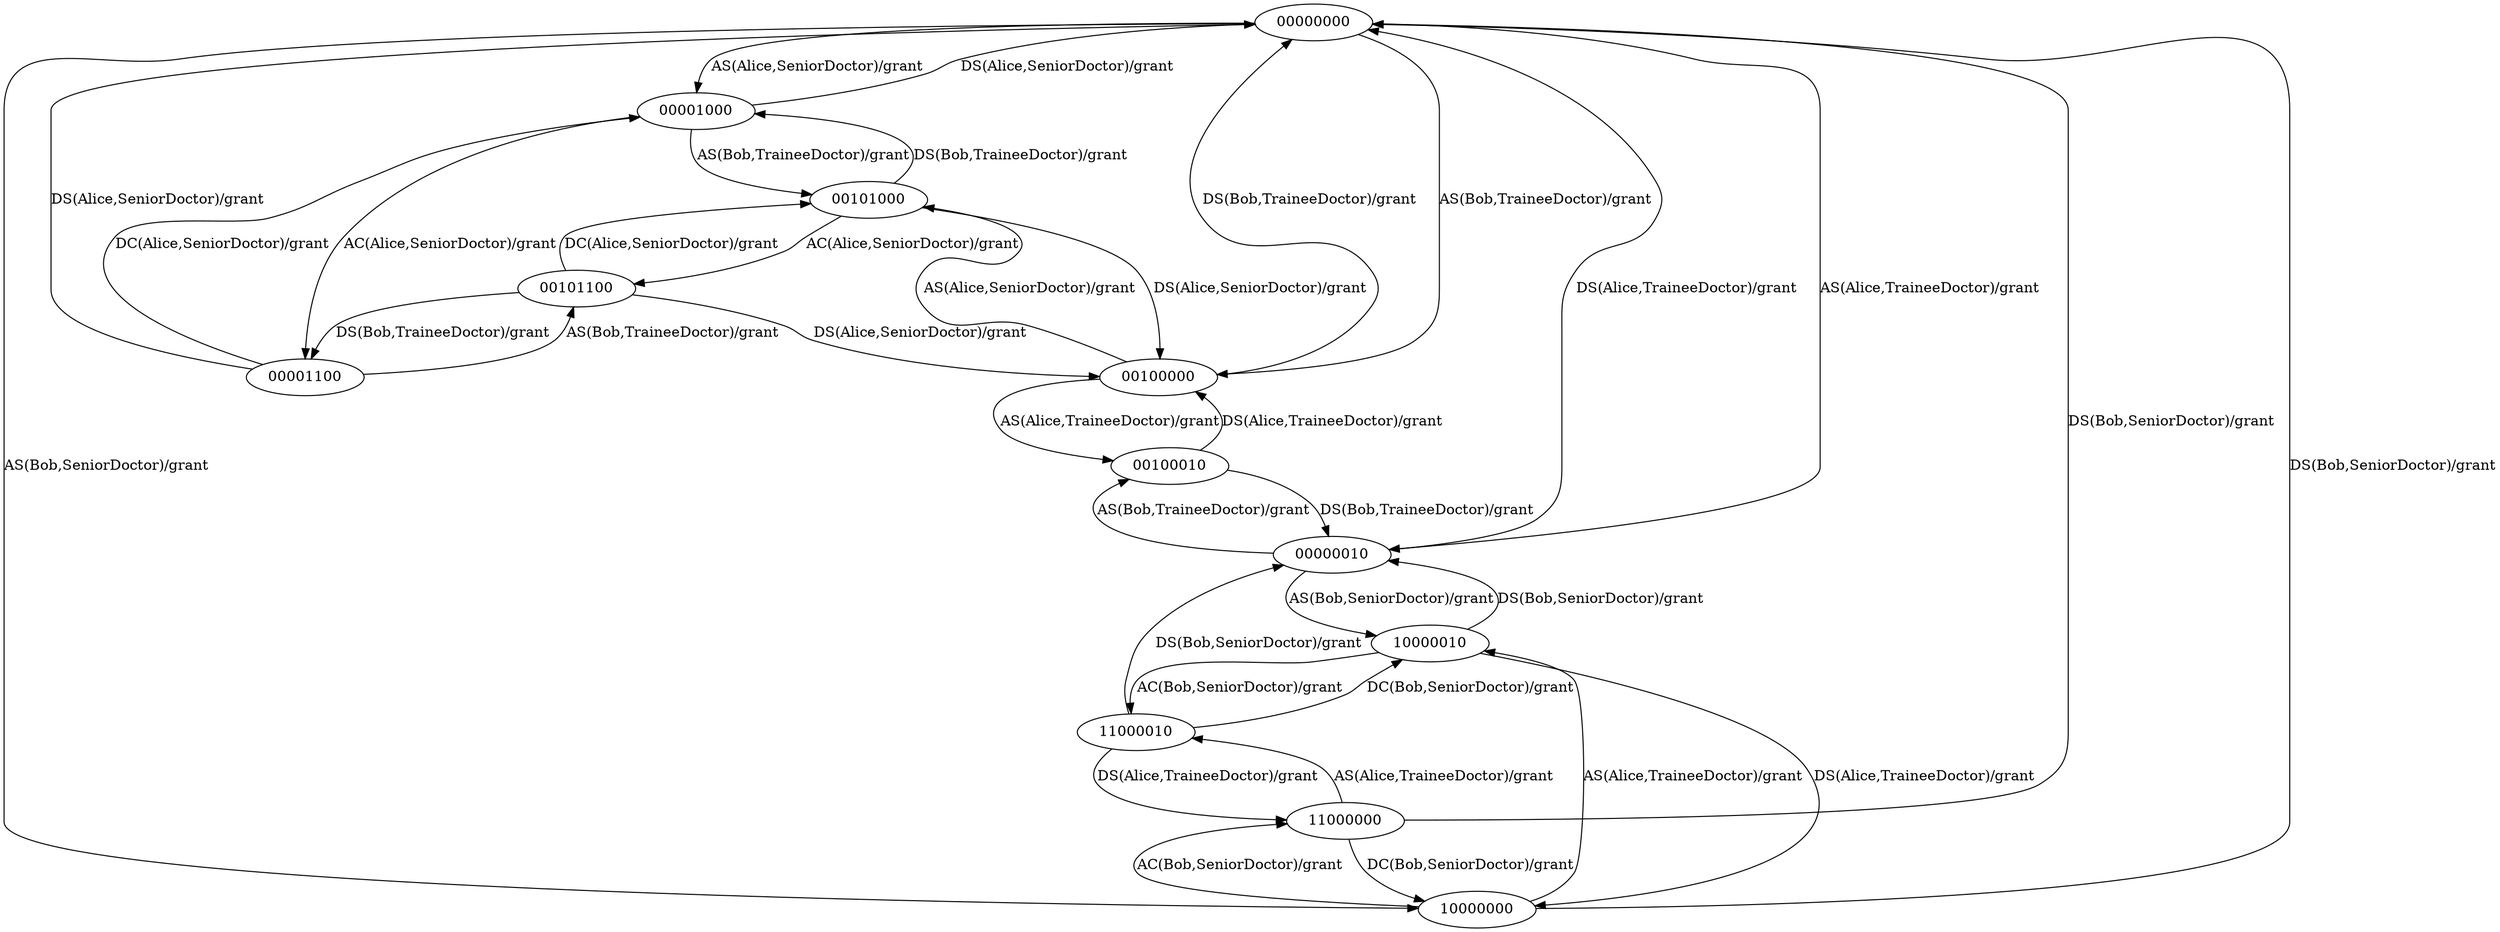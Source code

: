 digraph rbac2Fsm {
  00000000 -> 00001000 [ label ="AS(Alice,SeniorDoctor)/grant"];
  00000000 -> 00000010 [ label ="AS(Alice,TraineeDoctor)/grant"];
  00000000 -> 10000000 [ label ="AS(Bob,SeniorDoctor)/grant"];
  00000000 -> 00100000 [ label ="AS(Bob,TraineeDoctor)/grant"];
  00000010 -> 10000010 [ label ="AS(Bob,SeniorDoctor)/grant"];
  00000010 -> 00100010 [ label ="AS(Bob,TraineeDoctor)/grant"];
  00000010 -> 00000000 [ label ="DS(Alice,TraineeDoctor)/grant"];
  00001000 -> 00001100 [ label ="AC(Alice,SeniorDoctor)/grant"];
  00001000 -> 00101000 [ label ="AS(Bob,TraineeDoctor)/grant"];
  00001000 -> 00000000 [ label ="DS(Alice,SeniorDoctor)/grant"];
  00001100 -> 00101100 [ label ="AS(Bob,TraineeDoctor)/grant"];
  00001100 -> 00001000 [ label ="DC(Alice,SeniorDoctor)/grant"];
  00001100 -> 00000000 [ label ="DS(Alice,SeniorDoctor)/grant"];
  00100000 -> 00101000 [ label ="AS(Alice,SeniorDoctor)/grant"];
  00100000 -> 00100010 [ label ="AS(Alice,TraineeDoctor)/grant"];
  00100000 -> 00000000 [ label ="DS(Bob,TraineeDoctor)/grant"];
  00100010 -> 00100000 [ label ="DS(Alice,TraineeDoctor)/grant"];
  00100010 -> 00000010 [ label ="DS(Bob,TraineeDoctor)/grant"];
  00101000 -> 00101100 [ label ="AC(Alice,SeniorDoctor)/grant"];
  00101000 -> 00100000 [ label ="DS(Alice,SeniorDoctor)/grant"];
  00101000 -> 00001000 [ label ="DS(Bob,TraineeDoctor)/grant"];
  00101100 -> 00101000 [ label ="DC(Alice,SeniorDoctor)/grant"];
  00101100 -> 00100000 [ label ="DS(Alice,SeniorDoctor)/grant"];
  00101100 -> 00001100 [ label ="DS(Bob,TraineeDoctor)/grant"];
  10000000 -> 11000000 [ label ="AC(Bob,SeniorDoctor)/grant"];
  10000000 -> 10000010 [ label ="AS(Alice,TraineeDoctor)/grant"];
  10000000 -> 00000000 [ label ="DS(Bob,SeniorDoctor)/grant"];
  10000010 -> 11000010 [ label ="AC(Bob,SeniorDoctor)/grant"];
  10000010 -> 10000000 [ label ="DS(Alice,TraineeDoctor)/grant"];
  10000010 -> 00000010 [ label ="DS(Bob,SeniorDoctor)/grant"];
  11000000 -> 11000010 [ label ="AS(Alice,TraineeDoctor)/grant"];
  11000000 -> 10000000 [ label ="DC(Bob,SeniorDoctor)/grant"];
  11000000 -> 00000000 [ label ="DS(Bob,SeniorDoctor)/grant"];
  11000010 -> 10000010 [ label ="DC(Bob,SeniorDoctor)/grant"];
  11000010 -> 11000000 [ label ="DS(Alice,TraineeDoctor)/grant"];
  11000010 -> 00000010 [ label ="DS(Bob,SeniorDoctor)/grant"];
}
